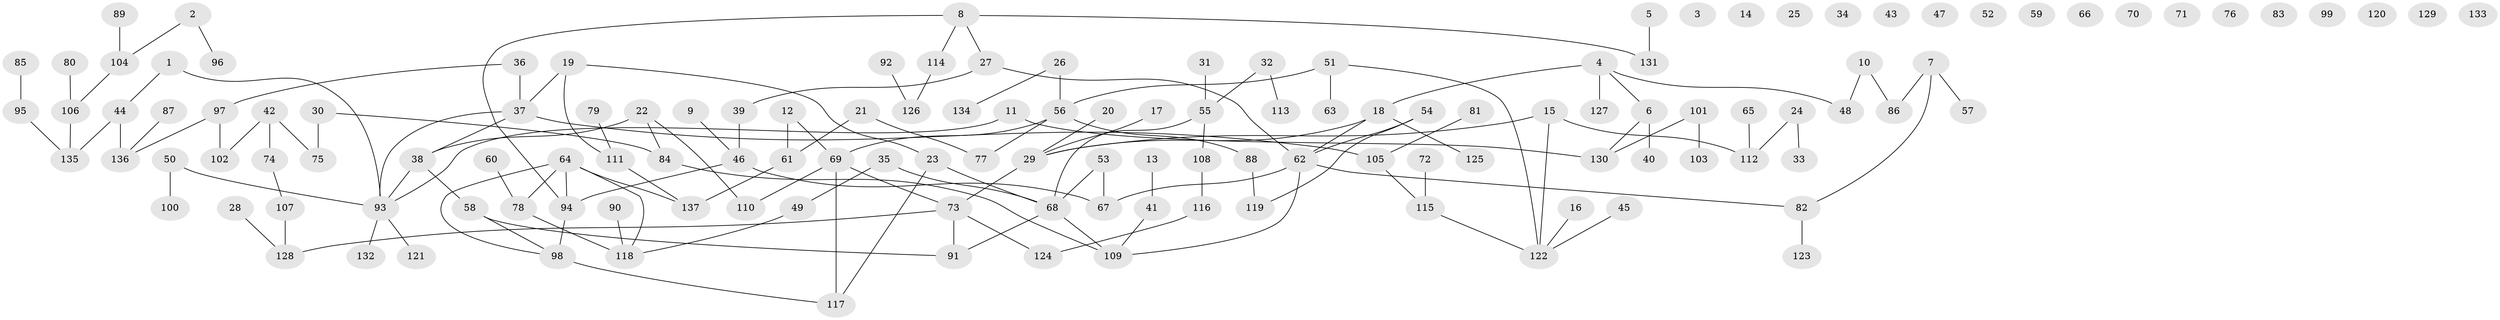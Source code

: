 // Generated by graph-tools (version 1.1) at 2025/38/03/09/25 04:38:47]
// undirected, 137 vertices, 145 edges
graph export_dot {
graph [start="1"]
  node [color=gray90,style=filled];
  1;
  2;
  3;
  4;
  5;
  6;
  7;
  8;
  9;
  10;
  11;
  12;
  13;
  14;
  15;
  16;
  17;
  18;
  19;
  20;
  21;
  22;
  23;
  24;
  25;
  26;
  27;
  28;
  29;
  30;
  31;
  32;
  33;
  34;
  35;
  36;
  37;
  38;
  39;
  40;
  41;
  42;
  43;
  44;
  45;
  46;
  47;
  48;
  49;
  50;
  51;
  52;
  53;
  54;
  55;
  56;
  57;
  58;
  59;
  60;
  61;
  62;
  63;
  64;
  65;
  66;
  67;
  68;
  69;
  70;
  71;
  72;
  73;
  74;
  75;
  76;
  77;
  78;
  79;
  80;
  81;
  82;
  83;
  84;
  85;
  86;
  87;
  88;
  89;
  90;
  91;
  92;
  93;
  94;
  95;
  96;
  97;
  98;
  99;
  100;
  101;
  102;
  103;
  104;
  105;
  106;
  107;
  108;
  109;
  110;
  111;
  112;
  113;
  114;
  115;
  116;
  117;
  118;
  119;
  120;
  121;
  122;
  123;
  124;
  125;
  126;
  127;
  128;
  129;
  130;
  131;
  132;
  133;
  134;
  135;
  136;
  137;
  1 -- 44;
  1 -- 93;
  2 -- 96;
  2 -- 104;
  4 -- 6;
  4 -- 18;
  4 -- 48;
  4 -- 127;
  5 -- 131;
  6 -- 40;
  6 -- 130;
  7 -- 57;
  7 -- 82;
  7 -- 86;
  8 -- 27;
  8 -- 94;
  8 -- 114;
  8 -- 131;
  9 -- 46;
  10 -- 48;
  10 -- 86;
  11 -- 93;
  11 -- 130;
  12 -- 61;
  12 -- 69;
  13 -- 41;
  15 -- 29;
  15 -- 112;
  15 -- 122;
  16 -- 122;
  17 -- 29;
  18 -- 29;
  18 -- 62;
  18 -- 125;
  19 -- 23;
  19 -- 37;
  19 -- 111;
  20 -- 29;
  21 -- 61;
  21 -- 77;
  22 -- 38;
  22 -- 84;
  22 -- 110;
  23 -- 68;
  23 -- 117;
  24 -- 33;
  24 -- 112;
  26 -- 56;
  26 -- 134;
  27 -- 39;
  27 -- 62;
  28 -- 128;
  29 -- 73;
  30 -- 75;
  30 -- 84;
  31 -- 55;
  32 -- 55;
  32 -- 113;
  35 -- 49;
  35 -- 68;
  36 -- 37;
  36 -- 97;
  37 -- 38;
  37 -- 93;
  37 -- 105;
  38 -- 58;
  38 -- 93;
  39 -- 46;
  41 -- 109;
  42 -- 74;
  42 -- 75;
  42 -- 102;
  44 -- 135;
  44 -- 136;
  45 -- 122;
  46 -- 67;
  46 -- 94;
  49 -- 118;
  50 -- 93;
  50 -- 100;
  51 -- 56;
  51 -- 63;
  51 -- 122;
  53 -- 67;
  53 -- 68;
  54 -- 62;
  54 -- 119;
  55 -- 68;
  55 -- 108;
  56 -- 69;
  56 -- 77;
  56 -- 88;
  58 -- 91;
  58 -- 98;
  60 -- 78;
  61 -- 137;
  62 -- 67;
  62 -- 82;
  62 -- 109;
  64 -- 78;
  64 -- 94;
  64 -- 98;
  64 -- 118;
  64 -- 137;
  65 -- 112;
  68 -- 91;
  68 -- 109;
  69 -- 73;
  69 -- 110;
  69 -- 117;
  72 -- 115;
  73 -- 91;
  73 -- 124;
  73 -- 128;
  74 -- 107;
  78 -- 118;
  79 -- 111;
  80 -- 106;
  81 -- 105;
  82 -- 123;
  84 -- 109;
  85 -- 95;
  87 -- 136;
  88 -- 119;
  89 -- 104;
  90 -- 118;
  92 -- 126;
  93 -- 121;
  93 -- 132;
  94 -- 98;
  95 -- 135;
  97 -- 102;
  97 -- 136;
  98 -- 117;
  101 -- 103;
  101 -- 130;
  104 -- 106;
  105 -- 115;
  106 -- 135;
  107 -- 128;
  108 -- 116;
  111 -- 137;
  114 -- 126;
  115 -- 122;
  116 -- 124;
}
